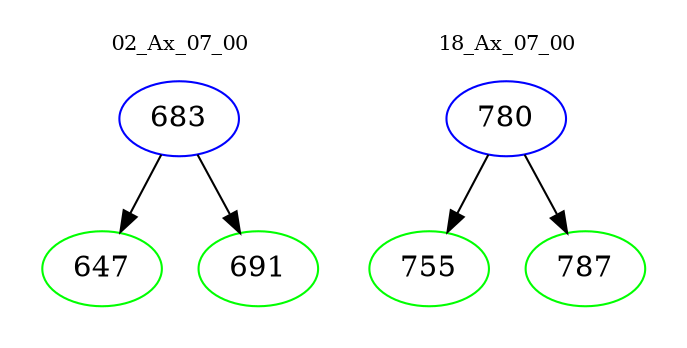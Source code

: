digraph{
subgraph cluster_0 {
color = white
label = "02_Ax_07_00";
fontsize=10;
T0_683 [label="683", color="blue"]
T0_683 -> T0_647 [color="black"]
T0_647 [label="647", color="green"]
T0_683 -> T0_691 [color="black"]
T0_691 [label="691", color="green"]
}
subgraph cluster_1 {
color = white
label = "18_Ax_07_00";
fontsize=10;
T1_780 [label="780", color="blue"]
T1_780 -> T1_755 [color="black"]
T1_755 [label="755", color="green"]
T1_780 -> T1_787 [color="black"]
T1_787 [label="787", color="green"]
}
}
